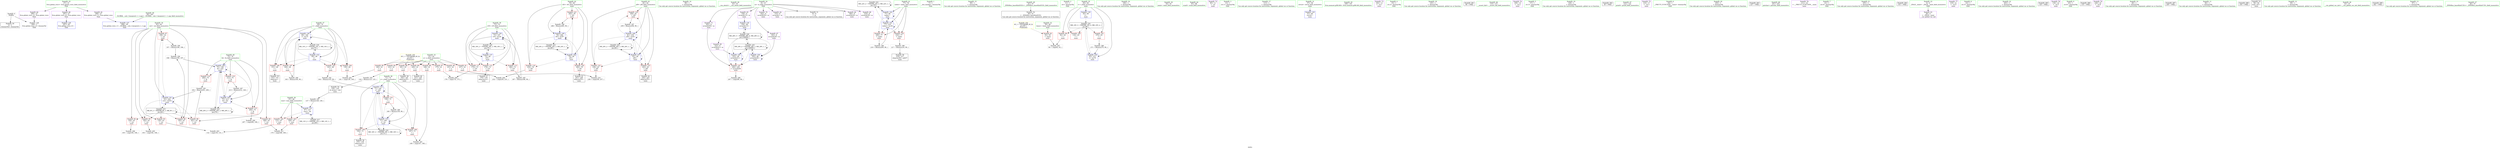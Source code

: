 digraph "SVFG" {
	label="SVFG";

	Node0x55f14d387540 [shape=record,color=grey,label="{NodeID: 0\nNullPtr}"];
	Node0x55f14d387540 -> Node0x55f14d388330[style=solid];
	Node0x55f14d387540 -> Node0x55f14d3ae250[style=solid];
	Node0x55f14d3a8c30 [shape=record,color=red,label="{NodeID: 97\n196\<--63\n\<--cnt\nmain\n}"];
	Node0x55f14d3a8c30 -> Node0x55f14d3b1a10[style=solid];
	Node0x55f14d3879c0 [shape=record,color=green,label="{NodeID: 14\n98\<--1\n\<--dummyObj\nCan only get source location for instruction, argument, global var or function.}"];
	Node0x55f14d3abbb0 [shape=record,color=grey,label="{NodeID: 194\n198 = Binary(195, 197, )\n}"];
	Node0x55f14d3abbb0 -> Node0x55f14d3aec40[style=solid];
	Node0x55f14d3a8770 [shape=record,color=red,label="{NodeID: 111\n174\<--73\n\<--i19\nmain\n}"];
	Node0x55f14d3a8770 -> Node0x55f14d3ac4b0[style=solid];
	Node0x55f14d389ec0 [shape=record,color=green,label="{NodeID: 28\n42\<--43\n__cxa_atexit\<--__cxa_atexit_field_insensitive\n}"];
	Node0x55f14d3b4520 [shape=record,color=grey,label="{NodeID: 208\n247 = cmp(246, 84, )\n}"];
	Node0x55f14d3adfb0 [shape=record,color=red,label="{NodeID: 125\n246\<--245\n\<--arrayidx56\nmain\n}"];
	Node0x55f14d3adfb0 -> Node0x55f14d3b4520[style=solid];
	Node0x55f14d3a7de0 [shape=record,color=green,label="{NodeID: 42\n79\<--80\ni45\<--i45_field_insensitive\nmain\n}"];
	Node0x55f14d3a7de0 -> Node0x55f14d3adad0[style=solid];
	Node0x55f14d3a7de0 -> Node0x55f14d3adba0[style=solid];
	Node0x55f14d3a7de0 -> Node0x55f14d3adc70[style=solid];
	Node0x55f14d3a7de0 -> Node0x55f14d3af120[style=solid];
	Node0x55f14d3a7de0 -> Node0x55f14d3af390[style=solid];
	Node0x55f14d3bde20 [shape=record,color=black,label="{NodeID: 222\nMR_22V_2 = PHI(MR_22V_3, MR_22V_1, )\npts\{78 \}\n}"];
	Node0x55f14d3bde20 -> Node0x55f14d3aede0[style=dashed];
	Node0x55f14d3bde20 -> Node0x55f14d3bde20[style=dashed];
	Node0x55f14d3aeb70 [shape=record,color=blue,label="{NodeID: 139\n73\<--187\ni19\<--inc28\nmain\n}"];
	Node0x55f14d3aeb70 -> Node0x55f14d3a8770[style=dashed];
	Node0x55f14d3aeb70 -> Node0x55f14d3a8840[style=dashed];
	Node0x55f14d3aeb70 -> Node0x55f14d3a8910[style=dashed];
	Node0x55f14d3aeb70 -> Node0x55f14d3aeb70[style=dashed];
	Node0x55f14d3aeb70 -> Node0x55f14d3bd420[style=dashed];
	Node0x55f14d3a96e0 [shape=record,color=black,label="{NodeID: 56\n155\<--154\nidxprom12\<--\nmain\n}"];
	Node0x55f14d3aa240 [shape=record,color=purple,label="{NodeID: 70\n242\<--8\narrayidx54\<--m\nmain\n}"];
	Node0x55f14d3aae30 [shape=record,color=red,label="{NodeID: 84\n123\<--61\n\<--n\nmain\n}"];
	Node0x55f14d3aae30 -> Node0x55f14d3aba30[style=solid];
	Node0x55f14d39afd0 [shape=record,color=green,label="{NodeID: 1\n7\<--1\n__dso_handle\<--dummyObj\nGlob }"];
	Node0x55f14d3a8d00 [shape=record,color=red,label="{NodeID: 98\n201\<--63\n\<--cnt\nmain\n}"];
	Node0x55f14d3a8d00 -> Node0x55f14d3abd30[style=solid];
	Node0x55f14d387a90 [shape=record,color=green,label="{NodeID: 15\n99\<--1\n\<--dummyObj\nCan only get source location for instruction, argument, global var or function.}"];
	Node0x55f14d3abd30 [shape=record,color=grey,label="{NodeID: 195\n202 = Binary(201, 200, )\n}"];
	Node0x55f14d3abd30 -> Node0x55f14d3aed10[style=solid];
	Node0x55f14d3a8840 [shape=record,color=red,label="{NodeID: 112\n178\<--73\n\<--i19\nmain\n}"];
	Node0x55f14d3a8840 -> Node0x55f14d3a97b0[style=solid];
	Node0x55f14d389fc0 [shape=record,color=green,label="{NodeID: 29\n41\<--47\n_ZNSt8ios_base4InitD1Ev\<--_ZNSt8ios_base4InitD1Ev_field_insensitive\n}"];
	Node0x55f14d389fc0 -> Node0x55f14d3a9370[style=solid];
	Node0x55f14d3b46a0 [shape=record,color=grey,label="{NodeID: 209\n207 = cmp(206, 106, )\n}"];
	Node0x55f14d3ae080 [shape=record,color=blue,label="{NodeID: 126\n297\<--28\nllvm.global_ctors_0\<--\nGlob }"];
	Node0x55f14d3a7eb0 [shape=record,color=green,label="{NodeID: 43\n81\<--82\nj49\<--j49_field_insensitive\nmain\n}"];
	Node0x55f14d3a7eb0 -> Node0x55f14d3add40[style=solid];
	Node0x55f14d3a7eb0 -> Node0x55f14d3ade10[style=solid];
	Node0x55f14d3a7eb0 -> Node0x55f14d3adee0[style=solid];
	Node0x55f14d3a7eb0 -> Node0x55f14d3af1f0[style=solid];
	Node0x55f14d3a7eb0 -> Node0x55f14d3af2c0[style=solid];
	Node0x55f14d3be320 [shape=record,color=black,label="{NodeID: 223\nMR_24V_2 = PHI(MR_24V_3, MR_24V_1, )\npts\{80 \}\n}"];
	Node0x55f14d3be320 -> Node0x55f14d3af120[style=dashed];
	Node0x55f14d3be320 -> Node0x55f14d3be320[style=dashed];
	Node0x55f14d3aec40 [shape=record,color=blue,label="{NodeID: 140\n75\<--198\nlb\<--and\nmain\n}"];
	Node0x55f14d3aec40 -> Node0x55f14d3a89e0[style=dashed];
	Node0x55f14d3aec40 -> Node0x55f14d3ad810[style=dashed];
	Node0x55f14d3aec40 -> Node0x55f14d3ad8a0[style=dashed];
	Node0x55f14d3aec40 -> Node0x55f14d3aec40[style=dashed];
	Node0x55f14d3aec40 -> Node0x55f14d3aef80[style=dashed];
	Node0x55f14d3aec40 -> Node0x55f14d3bd920[style=dashed];
	Node0x55f14d3a97b0 [shape=record,color=black,label="{NodeID: 57\n179\<--178\nidxprom23\<--\nmain\n}"];
	Node0x55f14d3aa310 [shape=record,color=purple,label="{NodeID: 71\n245\<--8\narrayidx56\<--m\nmain\n}"];
	Node0x55f14d3aa310 -> Node0x55f14d3adfb0[style=solid];
	Node0x55f14d3aaf00 [shape=record,color=red,label="{NodeID: 85\n140\<--61\n\<--n\nmain\n}"];
	Node0x55f14d3aaf00 -> Node0x55f14d3b3c60[style=solid];
	Node0x55f14d386650 [shape=record,color=green,label="{NodeID: 2\n11\<--1\n.str\<--dummyObj\nGlob }"];
	Node0x55f14d3a8dd0 [shape=record,color=red,label="{NodeID: 99\n92\<--65\n\<--t\nmain\n}"];
	Node0x55f14d3a8dd0 -> Node0x55f14d3b43a0[style=solid];
	Node0x55f14d387b60 [shape=record,color=green,label="{NodeID: 16\n106\<--1\n\<--dummyObj\nCan only get source location for instruction, argument, global var or function.}"];
	Node0x55f14d3abeb0 [shape=record,color=grey,label="{NodeID: 196\n210 = Binary(209, 90, )\n}"];
	Node0x55f14d3abeb0 -> Node0x55f14d3aeeb0[style=solid];
	Node0x55f14d3a8910 [shape=record,color=red,label="{NodeID: 113\n186\<--73\n\<--i19\nmain\n}"];
	Node0x55f14d3a8910 -> Node0x55f14d3b1290[style=solid];
	Node0x55f14d38a0c0 [shape=record,color=green,label="{NodeID: 30\n54\<--55\nmain\<--main_field_insensitive\n}"];
	Node0x55f14d3b4820 [shape=record,color=grey,label="{NodeID: 210\n238 = cmp(236, 237, )\n}"];
	Node0x55f14d3ae150 [shape=record,color=blue,label="{NodeID: 127\n298\<--29\nllvm.global_ctors_1\<--_GLOBAL__sub_I_lmzqwer2_1_1.cpp\nGlob }"];
	Node0x55f14d3a7f80 [shape=record,color=green,label="{NodeID: 44\n87\<--88\nscanf\<--scanf_field_insensitive\n}"];
	Node0x55f14d3be820 [shape=record,color=black,label="{NodeID: 224\nMR_26V_2 = PHI(MR_26V_3, MR_26V_1, )\npts\{82 \}\n}"];
	Node0x55f14d3be820 -> Node0x55f14d3af1f0[style=dashed];
	Node0x55f14d3be820 -> Node0x55f14d3be820[style=dashed];
	Node0x55f14d3aed10 [shape=record,color=blue,label="{NodeID: 141\n63\<--202\ncnt\<--sub32\nmain\n}"];
	Node0x55f14d3aed10 -> Node0x55f14d3ab720[style=dashed];
	Node0x55f14d3aed10 -> Node0x55f14d3a8b60[style=dashed];
	Node0x55f14d3aed10 -> Node0x55f14d3a8c30[style=dashed];
	Node0x55f14d3aed10 -> Node0x55f14d3a8d00[style=dashed];
	Node0x55f14d3aed10 -> Node0x55f14d3aed10[style=dashed];
	Node0x55f14d3aed10 -> Node0x55f14d3bbb20[style=dashed];
	Node0x55f14d3a9880 [shape=record,color=black,label="{NodeID: 58\n182\<--181\nidxprom25\<--\nmain\n}"];
	Node0x55f14d3aa3e0 [shape=record,color=purple,label="{NodeID: 72\n85\<--11\n\<--.str\nmain\n}"];
	Node0x55f14d3aafd0 [shape=record,color=red,label="{NodeID: 86\n148\<--61\n\<--n\nmain\n}"];
	Node0x55f14d3aafd0 -> Node0x55f14d3ac630[style=solid];
	Node0x55f14d388fa0 [shape=record,color=green,label="{NodeID: 3\n13\<--1\n.str.1\<--dummyObj\nGlob }"];
	Node0x55f14d3a8ea0 [shape=record,color=red,label="{NodeID: 100\n118\<--65\n\<--t\nmain\n}"];
	Node0x55f14d387c30 [shape=record,color=green,label="{NodeID: 17\n113\<--1\n\<--dummyObj\nCan only get source location for instruction, argument, global var or function.}"];
	Node0x55f14d3ac030 [shape=record,color=grey,label="{NodeID: 197\n259 = Binary(258, 90, )\n}"];
	Node0x55f14d3ac030 -> Node0x55f14d3af2c0[style=solid];
	Node0x55f14d3a89e0 [shape=record,color=red,label="{NodeID: 114\n200\<--75\n\<--lb\nmain\n}"];
	Node0x55f14d3a89e0 -> Node0x55f14d3abd30[style=solid];
	Node0x55f14d3a7670 [shape=record,color=green,label="{NodeID: 31\n57\<--58\nretval\<--retval_field_insensitive\nmain\n}"];
	Node0x55f14d3a7670 -> Node0x55f14d3ae350[style=solid];
	Node0x55f14d3b49a0 [shape=record,color=grey,label="{NodeID: 211\n170 = cmp(168, 169, )\n}"];
	Node0x55f14d3ae250 [shape=record,color=blue, style = dotted,label="{NodeID: 128\n299\<--3\nllvm.global_ctors_2\<--dummyVal\nGlob }"];
	Node0x55f14d3a8050 [shape=record,color=green,label="{NodeID: 45\n100\<--101\nllvm.memset.p0i8.i64\<--llvm.memset.p0i8.i64_field_insensitive\n}"];
	Node0x55f14d3bed20 [shape=record,color=black,label="{NodeID: 225\nMR_28V_2 = PHI(MR_28V_3, MR_28V_1, )\npts\{100000 \}\n}"];
	Node0x55f14d3bed20 -> Node0x55f14d3adfb0[style=dashed];
	Node0x55f14d3bed20 -> Node0x55f14d3aeaa0[style=dashed];
	Node0x55f14d3bed20 -> Node0x55f14d3af050[style=dashed];
	Node0x55f14d3bed20 -> Node0x55f14d3bed20[style=dashed];
	Node0x55f14d3bed20 -> Node0x55f14d3c0120[style=dashed];
	Node0x55f14d3aede0 [shape=record,color=blue,label="{NodeID: 142\n77\<--84\nindex\<--\nmain\n}"];
	Node0x55f14d3aede0 -> Node0x55f14d3ad930[style=dashed];
	Node0x55f14d3aede0 -> Node0x55f14d3ada00[style=dashed];
	Node0x55f14d3aede0 -> Node0x55f14d3aede0[style=dashed];
	Node0x55f14d3aede0 -> Node0x55f14d3aeeb0[style=dashed];
	Node0x55f14d3aede0 -> Node0x55f14d3bde20[style=dashed];
	Node0x55f14d3a9950 [shape=record,color=black,label="{NodeID: 59\n218\<--217\nidxprom38\<--add37\nmain\n}"];
	Node0x55f14d3aa4b0 [shape=record,color=purple,label="{NodeID: 73\n102\<--13\n\<--.str.1\nmain\n}"];
	Node0x55f14d3ab0a0 [shape=record,color=red,label="{NodeID: 87\n175\<--61\n\<--n\nmain\n}"];
	Node0x55f14d3ab0a0 -> Node0x55f14d3ac4b0[style=solid];
	Node0x55f14d388e20 [shape=record,color=green,label="{NodeID: 4\n15\<--1\n.str.2\<--dummyObj\nGlob }"];
	Node0x55f14d3a8f70 [shape=record,color=red,label="{NodeID: 101\n270\<--65\n\<--t\nmain\n}"];
	Node0x55f14d3a8f70 -> Node0x55f14d3b1710[style=solid];
	Node0x55f14d389520 [shape=record,color=green,label="{NodeID: 18\n125\<--1\n\<--dummyObj\nCan only get source location for instruction, argument, global var or function.}"];
	Node0x55f14d3d6c70 [shape=record,color=black,label="{NodeID: 281\n86 = PHI()\n}"];
	Node0x55f14d3ac1b0 [shape=record,color=grey,label="{NodeID: 198\n217 = Binary(216, 90, )\n}"];
	Node0x55f14d3ac1b0 -> Node0x55f14d3a9950[style=solid];
	Node0x55f14d3ad810 [shape=record,color=red,label="{NodeID: 115\n206\<--75\n\<--lb\nmain\n}"];
	Node0x55f14d3ad810 -> Node0x55f14d3b46a0[style=solid];
	Node0x55f14d3a7700 [shape=record,color=green,label="{NodeID: 32\n59\<--60\ntimes\<--times_field_insensitive\nmain\n}"];
	Node0x55f14d3a7700 -> Node0x55f14d3aad60[style=solid];
	Node0x55f14d3ae350 [shape=record,color=blue,label="{NodeID: 129\n57\<--84\nretval\<--\nmain\n}"];
	Node0x55f14d3a8150 [shape=record,color=green,label="{NodeID: 46\n114\<--115\n__assert_fail\<--__assert_fail_field_insensitive\n}"];
	Node0x55f14d3aeeb0 [shape=record,color=blue,label="{NodeID: 143\n77\<--210\nindex\<--inc36\nmain\n}"];
	Node0x55f14d3aeeb0 -> Node0x55f14d3ad930[style=dashed];
	Node0x55f14d3aeeb0 -> Node0x55f14d3ada00[style=dashed];
	Node0x55f14d3aeeb0 -> Node0x55f14d3aede0[style=dashed];
	Node0x55f14d3aeeb0 -> Node0x55f14d3aeeb0[style=dashed];
	Node0x55f14d3aeeb0 -> Node0x55f14d3bde20[style=dashed];
	Node0x55f14d3a9a20 [shape=record,color=black,label="{NodeID: 60\n221\<--220\nidxprom40\<--\nmain\n}"];
	Node0x55f14d3aa580 [shape=record,color=purple,label="{NodeID: 74\n109\<--15\n\<--.str.2\nmain\n}"];
	Node0x55f14d3c8840 [shape=record,color=yellow,style=double,label="{NodeID: 254\n4V_1 = ENCHI(MR_4V_0)\npts\{60 \}\nFun[main]}"];
	Node0x55f14d3c8840 -> Node0x55f14d3aad60[style=dashed];
	Node0x55f14d3ab170 [shape=record,color=red,label="{NodeID: 88\n181\<--61\n\<--n\nmain\n}"];
	Node0x55f14d3ab170 -> Node0x55f14d3a9880[style=solid];
	Node0x55f14d3885b0 [shape=record,color=green,label="{NodeID: 5\n17\<--1\n.str.3\<--dummyObj\nGlob }"];
	Node0x55f14d3b1290 [shape=record,color=grey,label="{NodeID: 185\n187 = Binary(186, 90, )\n}"];
	Node0x55f14d3b1290 -> Node0x55f14d3aeb70[style=solid];
	Node0x55f14d3a9040 [shape=record,color=red,label="{NodeID: 102\n131\<--67\n\<--max\nmain\n}"];
	Node0x55f14d3a9040 -> Node0x55f14d3b3da0[style=solid];
	Node0x55f14d3895f0 [shape=record,color=green,label="{NodeID: 19\n128\<--1\n\<--dummyObj\nCan only get source location for instruction, argument, global var or function.}"];
	Node0x55f14d3d6d70 [shape=record,color=black,label="{NodeID: 282\n39 = PHI()\n}"];
	Node0x55f14d3ac330 [shape=record,color=grey,label="{NodeID: 199\n266 = Binary(265, 90, )\n}"];
	Node0x55f14d3ac330 -> Node0x55f14d3af390[style=solid];
	Node0x55f14d3ad8a0 [shape=record,color=red,label="{NodeID: 116\n212\<--75\n\<--lb\nmain\n}"];
	Node0x55f14d3ad8a0 -> Node0x55f14d3b1590[style=solid];
	Node0x55f14d3a7790 [shape=record,color=green,label="{NodeID: 33\n61\<--62\nn\<--n_field_insensitive\nmain\n}"];
	Node0x55f14d3a7790 -> Node0x55f14d3aae30[style=solid];
	Node0x55f14d3a7790 -> Node0x55f14d3aaf00[style=solid];
	Node0x55f14d3a7790 -> Node0x55f14d3aafd0[style=solid];
	Node0x55f14d3a7790 -> Node0x55f14d3ab0a0[style=solid];
	Node0x55f14d3a7790 -> Node0x55f14d3ab170[style=solid];
	Node0x55f14d3a7790 -> Node0x55f14d3ab240[style=solid];
	Node0x55f14d3a7790 -> Node0x55f14d3ab310[style=solid];
	Node0x55f14d3a7790 -> Node0x55f14d3ab3e0[style=solid];
	Node0x55f14d3ae420 [shape=record,color=blue,label="{NodeID: 130\n65\<--90\nt\<--\nmain\n}"];
	Node0x55f14d3ae420 -> Node0x55f14d3bc020[style=dashed];
	Node0x55f14d3a8250 [shape=record,color=green,label="{NodeID: 47\n121\<--122\nprintf\<--printf_field_insensitive\n}"];
	Node0x55f14d3aef80 [shape=record,color=blue,label="{NodeID: 144\n75\<--213\nlb\<--shr\nmain\n}"];
	Node0x55f14d3aef80 -> Node0x55f14d3ad810[style=dashed];
	Node0x55f14d3aef80 -> Node0x55f14d3ad8a0[style=dashed];
	Node0x55f14d3aef80 -> Node0x55f14d3aec40[style=dashed];
	Node0x55f14d3aef80 -> Node0x55f14d3aef80[style=dashed];
	Node0x55f14d3aef80 -> Node0x55f14d3bd920[style=dashed];
	Node0x55f14d3a9af0 [shape=record,color=black,label="{NodeID: 61\n241\<--240\nidxprom53\<--\nmain\n}"];
	Node0x55f14d3aa650 [shape=record,color=purple,label="{NodeID: 75\n110\<--17\n\<--.str.3\nmain\n}"];
	Node0x55f14d3c8920 [shape=record,color=yellow,style=double,label="{NodeID: 255\n6V_1 = ENCHI(MR_6V_0)\npts\{62 \}\nFun[main]}"];
	Node0x55f14d3c8920 -> Node0x55f14d3aae30[style=dashed];
	Node0x55f14d3c8920 -> Node0x55f14d3aaf00[style=dashed];
	Node0x55f14d3c8920 -> Node0x55f14d3aafd0[style=dashed];
	Node0x55f14d3c8920 -> Node0x55f14d3ab0a0[style=dashed];
	Node0x55f14d3c8920 -> Node0x55f14d3ab170[style=dashed];
	Node0x55f14d3c8920 -> Node0x55f14d3ab240[style=dashed];
	Node0x55f14d3c8920 -> Node0x55f14d3ab310[style=dashed];
	Node0x55f14d3c8920 -> Node0x55f14d3ab3e0[style=dashed];
	Node0x55f14d3ab240 [shape=record,color=red,label="{NodeID: 89\n220\<--61\n\<--n\nmain\n}"];
	Node0x55f14d3ab240 -> Node0x55f14d3a9a20[style=solid];
	Node0x55f14d388640 [shape=record,color=green,label="{NodeID: 6\n19\<--1\n__PRETTY_FUNCTION__.main\<--dummyObj\nGlob }"];
	Node0x55f14d3b1410 [shape=record,color=grey,label="{NodeID: 186\n165 = Binary(164, 90, )\n}"];
	Node0x55f14d3b1410 -> Node0x55f14d3ae900[style=solid];
	Node0x55f14d3a9110 [shape=record,color=red,label="{NodeID: 103\n169\<--67\n\<--max\nmain\n}"];
	Node0x55f14d3a9110 -> Node0x55f14d3b49a0[style=solid];
	Node0x55f14d3896c0 [shape=record,color=green,label="{NodeID: 20\n250\<--1\n\<--dummyObj\nCan only get source location for instruction, argument, global var or function.}"];
	Node0x55f14d3d6e70 [shape=record,color=black,label="{NodeID: 283\n227 = PHI()\n}"];
	Node0x55f14d3ac4b0 [shape=record,color=grey,label="{NodeID: 200\n176 = cmp(174, 175, )\n}"];
	Node0x55f14d3ad930 [shape=record,color=red,label="{NodeID: 117\n209\<--77\n\<--index\nmain\n}"];
	Node0x55f14d3ad930 -> Node0x55f14d3abeb0[style=solid];
	Node0x55f14d3a7820 [shape=record,color=green,label="{NodeID: 34\n63\<--64\ncnt\<--cnt_field_insensitive\nmain\n}"];
	Node0x55f14d3a7820 -> Node0x55f14d3ab4b0[style=solid];
	Node0x55f14d3a7820 -> Node0x55f14d3ab580[style=solid];
	Node0x55f14d3a7820 -> Node0x55f14d3ab650[style=solid];
	Node0x55f14d3a7820 -> Node0x55f14d3ab720[style=solid];
	Node0x55f14d3a7820 -> Node0x55f14d3a8b60[style=solid];
	Node0x55f14d3a7820 -> Node0x55f14d3a8c30[style=solid];
	Node0x55f14d3a7820 -> Node0x55f14d3a8d00[style=solid];
	Node0x55f14d3a7820 -> Node0x55f14d3aed10[style=solid];
	Node0x55f14d3ae4f0 [shape=record,color=blue,label="{NodeID: 131\n67\<--127\nmax\<--shl\nmain\n}"];
	Node0x55f14d3ae4f0 -> Node0x55f14d3a9040[style=dashed];
	Node0x55f14d3ae4f0 -> Node0x55f14d3a9110[style=dashed];
	Node0x55f14d3ae4f0 -> Node0x55f14d3bc520[style=dashed];
	Node0x55f14d388130 [shape=record,color=green,label="{NodeID: 48\n251\<--252\nputchar\<--putchar_field_insensitive\n}"];
	Node0x55f14d3af050 [shape=record,color=blue,label="{NodeID: 145\n222\<--90\narrayidx41\<--\nmain\n}"];
	Node0x55f14d3af050 -> Node0x55f14d3adfb0[style=dashed];
	Node0x55f14d3af050 -> Node0x55f14d3af050[style=dashed];
	Node0x55f14d3af050 -> Node0x55f14d3bed20[style=dashed];
	Node0x55f14d3a9bc0 [shape=record,color=black,label="{NodeID: 62\n244\<--243\nidxprom55\<--\nmain\n}"];
	Node0x55f14d3aa720 [shape=record,color=purple,label="{NodeID: 76\n111\<--19\n\<--__PRETTY_FUNCTION__.main\nmain\n}"];
	Node0x55f14d3ab310 [shape=record,color=red,label="{NodeID: 90\n231\<--61\n\<--n\nmain\n}"];
	Node0x55f14d3ab310 -> Node0x55f14d3b3f20[style=solid];
	Node0x55f14d38a290 [shape=record,color=green,label="{NodeID: 7\n21\<--1\n.str.4\<--dummyObj\nGlob }"];
	Node0x55f14d3b1590 [shape=record,color=grey,label="{NodeID: 187\n213 = Binary(212, 128, )\n}"];
	Node0x55f14d3b1590 -> Node0x55f14d3aef80[style=solid];
	Node0x55f14d3a91e0 [shape=record,color=red,label="{NodeID: 104\n139\<--69\n\<--i\nmain\n}"];
	Node0x55f14d3a91e0 -> Node0x55f14d3b3c60[style=solid];
	Node0x55f14d389790 [shape=record,color=green,label="{NodeID: 21\n255\<--1\n\<--dummyObj\nCan only get source location for instruction, argument, global var or function.}"];
	Node0x55f14d3d6f70 [shape=record,color=black,label="{NodeID: 284\n103 = PHI()\n}"];
	Node0x55f14d3ac630 [shape=record,color=grey,label="{NodeID: 201\n149 = cmp(147, 148, )\n}"];
	Node0x55f14d3ada00 [shape=record,color=red,label="{NodeID: 118\n216\<--77\n\<--index\nmain\n}"];
	Node0x55f14d3ada00 -> Node0x55f14d3ac1b0[style=solid];
	Node0x55f14d3a78b0 [shape=record,color=green,label="{NodeID: 35\n65\<--66\nt\<--t_field_insensitive\nmain\n}"];
	Node0x55f14d3a78b0 -> Node0x55f14d3a8dd0[style=solid];
	Node0x55f14d3a78b0 -> Node0x55f14d3a8ea0[style=solid];
	Node0x55f14d3a78b0 -> Node0x55f14d3a8f70[style=solid];
	Node0x55f14d3a78b0 -> Node0x55f14d3ae420[style=solid];
	Node0x55f14d3a78b0 -> Node0x55f14d3af460[style=solid];
	Node0x55f14d3bbb20 [shape=record,color=black,label="{NodeID: 215\nMR_8V_2 = PHI(MR_8V_3, MR_8V_1, )\npts\{64 \}\n}"];
	Node0x55f14d3bbb20 -> Node0x55f14d3ab4b0[style=dashed];
	Node0x55f14d3bbb20 -> Node0x55f14d3ab580[style=dashed];
	Node0x55f14d3bbb20 -> Node0x55f14d3ab650[style=dashed];
	Node0x55f14d3bbb20 -> Node0x55f14d3ab720[style=dashed];
	Node0x55f14d3bbb20 -> Node0x55f14d3a8b60[style=dashed];
	Node0x55f14d3bbb20 -> Node0x55f14d3a8c30[style=dashed];
	Node0x55f14d3bbb20 -> Node0x55f14d3a8d00[style=dashed];
	Node0x55f14d3bbb20 -> Node0x55f14d3aed10[style=dashed];
	Node0x55f14d3bbb20 -> Node0x55f14d3bbb20[style=dashed];
	Node0x55f14d3ae5c0 [shape=record,color=blue,label="{NodeID: 132\n69\<--90\ni\<--\nmain\n}"];
	Node0x55f14d3ae5c0 -> Node0x55f14d3a91e0[style=dashed];
	Node0x55f14d3ae5c0 -> Node0x55f14d3a92b0[style=dashed];
	Node0x55f14d3ae5c0 -> Node0x55f14d3a8360[style=dashed];
	Node0x55f14d3ae5c0 -> Node0x55f14d3a8430[style=dashed];
	Node0x55f14d3ae5c0 -> Node0x55f14d3ae900[style=dashed];
	Node0x55f14d3ae5c0 -> Node0x55f14d3bca20[style=dashed];
	Node0x55f14d388230 [shape=record,color=green,label="{NodeID: 49\n29\<--293\n_GLOBAL__sub_I_lmzqwer2_1_1.cpp\<--_GLOBAL__sub_I_lmzqwer2_1_1.cpp_field_insensitive\n}"];
	Node0x55f14d388230 -> Node0x55f14d3ae150[style=solid];
	Node0x55f14d3c0120 [shape=record,color=black,label="{NodeID: 229\nMR_28V_5 = PHI(MR_28V_6, MR_28V_4, )\npts\{100000 \}\n}"];
	Node0x55f14d3c0120 -> Node0x55f14d3adfb0[style=dashed];
	Node0x55f14d3c0120 -> Node0x55f14d3ae760[style=dashed];
	Node0x55f14d3c0120 -> Node0x55f14d3aeaa0[style=dashed];
	Node0x55f14d3c0120 -> Node0x55f14d3af050[style=dashed];
	Node0x55f14d3c0120 -> Node0x55f14d3bed20[style=dashed];
	Node0x55f14d3c0120 -> Node0x55f14d3c0120[style=dashed];
	Node0x55f14d3af120 [shape=record,color=blue,label="{NodeID: 146\n79\<--90\ni45\<--\nmain\n}"];
	Node0x55f14d3af120 -> Node0x55f14d3adad0[style=dashed];
	Node0x55f14d3af120 -> Node0x55f14d3adba0[style=dashed];
	Node0x55f14d3af120 -> Node0x55f14d3adc70[style=dashed];
	Node0x55f14d3af120 -> Node0x55f14d3af390[style=dashed];
	Node0x55f14d3af120 -> Node0x55f14d3be320[style=dashed];
	Node0x55f14d3a9c90 [shape=record,color=purple,label="{NodeID: 63\n38\<--4\n\<--_ZStL8__ioinit\n__cxx_global_var_init\n}"];
	Node0x55f14d3aa7f0 [shape=record,color=purple,label="{NodeID: 77\n119\<--21\n\<--.str.4\nmain\n}"];
	Node0x55f14d3ab3e0 [shape=record,color=red,label="{NodeID: 91\n237\<--61\n\<--n\nmain\n}"];
	Node0x55f14d3ab3e0 -> Node0x55f14d3b4820[style=solid];
	Node0x55f14d38a320 [shape=record,color=green,label="{NodeID: 8\n23\<--1\n.str.5\<--dummyObj\nGlob }"];
	Node0x55f14d3b1710 [shape=record,color=grey,label="{NodeID: 188\n271 = Binary(270, 90, )\n}"];
	Node0x55f14d3b1710 -> Node0x55f14d3af460[style=solid];
	Node0x55f14d3a92b0 [shape=record,color=red,label="{NodeID: 105\n143\<--69\n\<--i\nmain\n}"];
	Node0x55f14d3a92b0 -> Node0x55f14d3ab8b0[style=solid];
	Node0x55f14d3889d0 [shape=record,color=green,label="{NodeID: 22\n263\<--1\n\<--dummyObj\nCan only get source location for instruction, argument, global var or function.}"];
	Node0x55f14d3d7070 [shape=record,color=black,label="{NodeID: 285\n120 = PHI()\n}"];
	Node0x55f14d3b3c60 [shape=record,color=grey,label="{NodeID: 202\n141 = cmp(139, 140, )\n}"];
	Node0x55f14d3adad0 [shape=record,color=red,label="{NodeID: 119\n230\<--79\n\<--i45\nmain\n}"];
	Node0x55f14d3adad0 -> Node0x55f14d3b3f20[style=solid];
	Node0x55f14d3a7940 [shape=record,color=green,label="{NodeID: 36\n67\<--68\nmax\<--max_field_insensitive\nmain\n}"];
	Node0x55f14d3a7940 -> Node0x55f14d3a9040[style=solid];
	Node0x55f14d3a7940 -> Node0x55f14d3a9110[style=solid];
	Node0x55f14d3a7940 -> Node0x55f14d3ae4f0[style=solid];
	Node0x55f14d3bc020 [shape=record,color=black,label="{NodeID: 216\nMR_10V_3 = PHI(MR_10V_4, MR_10V_2, )\npts\{66 \}\n}"];
	Node0x55f14d3bc020 -> Node0x55f14d3a8dd0[style=dashed];
	Node0x55f14d3bc020 -> Node0x55f14d3a8ea0[style=dashed];
	Node0x55f14d3bc020 -> Node0x55f14d3a8f70[style=dashed];
	Node0x55f14d3bc020 -> Node0x55f14d3af460[style=dashed];
	Node0x55f14d3ae690 [shape=record,color=blue,label="{NodeID: 133\n71\<--144\nj\<--add\nmain\n}"];
	Node0x55f14d3ae690 -> Node0x55f14d3a8500[style=dashed];
	Node0x55f14d3ae690 -> Node0x55f14d3a85d0[style=dashed];
	Node0x55f14d3ae690 -> Node0x55f14d3a86a0[style=dashed];
	Node0x55f14d3ae690 -> Node0x55f14d3ae690[style=dashed];
	Node0x55f14d3ae690 -> Node0x55f14d3ae830[style=dashed];
	Node0x55f14d3ae690 -> Node0x55f14d3bcf20[style=dashed];
	Node0x55f14d388330 [shape=record,color=black,label="{NodeID: 50\n2\<--3\ndummyVal\<--dummyVal\n}"];
	Node0x55f14d3af1f0 [shape=record,color=blue,label="{NodeID: 147\n81\<--90\nj49\<--\nmain\n}"];
	Node0x55f14d3af1f0 -> Node0x55f14d3add40[style=dashed];
	Node0x55f14d3af1f0 -> Node0x55f14d3ade10[style=dashed];
	Node0x55f14d3af1f0 -> Node0x55f14d3adee0[style=dashed];
	Node0x55f14d3af1f0 -> Node0x55f14d3af1f0[style=dashed];
	Node0x55f14d3af1f0 -> Node0x55f14d3af2c0[style=dashed];
	Node0x55f14d3af1f0 -> Node0x55f14d3be820[style=dashed];
	Node0x55f14d3a9d60 [shape=record,color=purple,label="{NodeID: 64\n153\<--8\narrayidx\<--m\nmain\n}"];
	Node0x55f14d3aa8c0 [shape=record,color=purple,label="{NodeID: 78\n134\<--23\n\<--.str.5\nmain\n}"];
	Node0x55f14d3ab4b0 [shape=record,color=red,label="{NodeID: 92\n104\<--63\n\<--cnt\nmain\n}"];
	Node0x55f14d3ab4b0 -> Node0x55f14d3b4220[style=solid];
	Node0x55f14d388790 [shape=record,color=green,label="{NodeID: 9\n25\<--1\n.str.6\<--dummyObj\nGlob }"];
	Node0x55f14d3b1890 [shape=record,color=grey,label="{NodeID: 189\n160 = Binary(159, 90, )\n}"];
	Node0x55f14d3b1890 -> Node0x55f14d3ae830[style=solid];
	Node0x55f14d3a8360 [shape=record,color=red,label="{NodeID: 106\n151\<--69\n\<--i\nmain\n}"];
	Node0x55f14d3a8360 -> Node0x55f14d3a9610[style=solid];
	Node0x55f14d388aa0 [shape=record,color=green,label="{NodeID: 23\n4\<--6\n_ZStL8__ioinit\<--_ZStL8__ioinit_field_insensitive\nGlob }"];
	Node0x55f14d388aa0 -> Node0x55f14d3a9c90[style=solid];
	Node0x55f14d3d7170 [shape=record,color=black,label="{NodeID: 286\n135 = PHI()\n}"];
	Node0x55f14d3b3da0 [shape=record,color=grey,label="{NodeID: 203\n132 = cmp(130, 131, )\n}"];
	Node0x55f14d3adba0 [shape=record,color=red,label="{NodeID: 120\n240\<--79\n\<--i45\nmain\n}"];
	Node0x55f14d3adba0 -> Node0x55f14d3a9af0[style=solid];
	Node0x55f14d3a79d0 [shape=record,color=green,label="{NodeID: 37\n69\<--70\ni\<--i_field_insensitive\nmain\n}"];
	Node0x55f14d3a79d0 -> Node0x55f14d3a91e0[style=solid];
	Node0x55f14d3a79d0 -> Node0x55f14d3a92b0[style=solid];
	Node0x55f14d3a79d0 -> Node0x55f14d3a8360[style=solid];
	Node0x55f14d3a79d0 -> Node0x55f14d3a8430[style=solid];
	Node0x55f14d3a79d0 -> Node0x55f14d3ae5c0[style=solid];
	Node0x55f14d3a79d0 -> Node0x55f14d3ae900[style=solid];
	Node0x55f14d3bc520 [shape=record,color=black,label="{NodeID: 217\nMR_12V_2 = PHI(MR_12V_3, MR_12V_1, )\npts\{68 \}\n}"];
	Node0x55f14d3bc520 -> Node0x55f14d3ae4f0[style=dashed];
	Node0x55f14d3ae760 [shape=record,color=blue,label="{NodeID: 134\n156\<--90\narrayidx13\<--\nmain\n}"];
	Node0x55f14d3ae760 -> Node0x55f14d3c0120[style=dashed];
	Node0x55f14d388430 [shape=record,color=black,label="{NodeID: 51\n9\<--8\n\<--m\nCan only get source location for instruction, argument, global var or function.}"];
	Node0x55f14d3af2c0 [shape=record,color=blue,label="{NodeID: 148\n81\<--259\nj49\<--inc63\nmain\n}"];
	Node0x55f14d3af2c0 -> Node0x55f14d3add40[style=dashed];
	Node0x55f14d3af2c0 -> Node0x55f14d3ade10[style=dashed];
	Node0x55f14d3af2c0 -> Node0x55f14d3adee0[style=dashed];
	Node0x55f14d3af2c0 -> Node0x55f14d3af1f0[style=dashed];
	Node0x55f14d3af2c0 -> Node0x55f14d3af2c0[style=dashed];
	Node0x55f14d3af2c0 -> Node0x55f14d3be820[style=dashed];
	Node0x55f14d3a9e30 [shape=record,color=purple,label="{NodeID: 65\n156\<--8\narrayidx13\<--m\nmain\n}"];
	Node0x55f14d3a9e30 -> Node0x55f14d3ae760[style=solid];
	Node0x55f14d3aa990 [shape=record,color=purple,label="{NodeID: 79\n226\<--25\n\<--.str.6\nmain\n}"];
	Node0x55f14d3ab580 [shape=record,color=red,label="{NodeID: 93\n130\<--63\n\<--cnt\nmain\n}"];
	Node0x55f14d3ab580 -> Node0x55f14d3b3da0[style=solid];
	Node0x55f14d388860 [shape=record,color=green,label="{NodeID: 10\n28\<--1\n\<--dummyObj\nCan only get source location for instruction, argument, global var or function.}"];
	Node0x55f14d3b1a10 [shape=record,color=grey,label="{NodeID: 190\n197 = Binary(106, 196, )\n}"];
	Node0x55f14d3b1a10 -> Node0x55f14d3abbb0[style=solid];
	Node0x55f14d3a8430 [shape=record,color=red,label="{NodeID: 107\n164\<--69\n\<--i\nmain\n}"];
	Node0x55f14d3a8430 -> Node0x55f14d3b1410[style=solid];
	Node0x55f14d388b70 [shape=record,color=green,label="{NodeID: 24\n8\<--10\nm\<--m_field_insensitive\nGlob }"];
	Node0x55f14d388b70 -> Node0x55f14d388430[style=solid];
	Node0x55f14d388b70 -> Node0x55f14d3a9d60[style=solid];
	Node0x55f14d388b70 -> Node0x55f14d3a9e30[style=solid];
	Node0x55f14d388b70 -> Node0x55f14d3a9f00[style=solid];
	Node0x55f14d388b70 -> Node0x55f14d3a9fd0[style=solid];
	Node0x55f14d388b70 -> Node0x55f14d3aa0a0[style=solid];
	Node0x55f14d388b70 -> Node0x55f14d3aa170[style=solid];
	Node0x55f14d388b70 -> Node0x55f14d3aa240[style=solid];
	Node0x55f14d388b70 -> Node0x55f14d3aa310[style=solid];
	Node0x55f14d3d7270 [shape=record,color=black,label="{NodeID: 287\n249 = PHI()\n}"];
	Node0x55f14d3b3f20 [shape=record,color=grey,label="{NodeID: 204\n232 = cmp(230, 231, )\n}"];
	Node0x55f14d3adc70 [shape=record,color=red,label="{NodeID: 121\n265\<--79\n\<--i45\nmain\n}"];
	Node0x55f14d3adc70 -> Node0x55f14d3ac330[style=solid];
	Node0x55f14d3a7aa0 [shape=record,color=green,label="{NodeID: 38\n71\<--72\nj\<--j_field_insensitive\nmain\n}"];
	Node0x55f14d3a7aa0 -> Node0x55f14d3a8500[style=solid];
	Node0x55f14d3a7aa0 -> Node0x55f14d3a85d0[style=solid];
	Node0x55f14d3a7aa0 -> Node0x55f14d3a86a0[style=solid];
	Node0x55f14d3a7aa0 -> Node0x55f14d3ae690[style=solid];
	Node0x55f14d3a7aa0 -> Node0x55f14d3ae830[style=solid];
	Node0x55f14d3bca20 [shape=record,color=black,label="{NodeID: 218\nMR_14V_2 = PHI(MR_14V_3, MR_14V_1, )\npts\{70 \}\n}"];
	Node0x55f14d3bca20 -> Node0x55f14d3ae5c0[style=dashed];
	Node0x55f14d3bca20 -> Node0x55f14d3bca20[style=dashed];
	Node0x55f14d3ae830 [shape=record,color=blue,label="{NodeID: 135\n71\<--160\nj\<--inc\nmain\n}"];
	Node0x55f14d3ae830 -> Node0x55f14d3a8500[style=dashed];
	Node0x55f14d3ae830 -> Node0x55f14d3a85d0[style=dashed];
	Node0x55f14d3ae830 -> Node0x55f14d3a86a0[style=dashed];
	Node0x55f14d3ae830 -> Node0x55f14d3ae690[style=dashed];
	Node0x55f14d3ae830 -> Node0x55f14d3ae830[style=dashed];
	Node0x55f14d3ae830 -> Node0x55f14d3bcf20[style=dashed];
	Node0x55f14d3a9370 [shape=record,color=black,label="{NodeID: 52\n40\<--41\n\<--_ZNSt8ios_base4InitD1Ev\nCan only get source location for instruction, argument, global var or function.}"];
	Node0x55f14d3af390 [shape=record,color=blue,label="{NodeID: 149\n79\<--266\ni45\<--inc67\nmain\n}"];
	Node0x55f14d3af390 -> Node0x55f14d3adad0[style=dashed];
	Node0x55f14d3af390 -> Node0x55f14d3adba0[style=dashed];
	Node0x55f14d3af390 -> Node0x55f14d3adc70[style=dashed];
	Node0x55f14d3af390 -> Node0x55f14d3af390[style=dashed];
	Node0x55f14d3af390 -> Node0x55f14d3be320[style=dashed];
	Node0x55f14d3a9f00 [shape=record,color=purple,label="{NodeID: 66\n180\<--8\narrayidx24\<--m\nmain\n}"];
	Node0x55f14d3aaa60 [shape=record,color=purple,label="{NodeID: 80\n297\<--27\nllvm.global_ctors_0\<--llvm.global_ctors\nGlob }"];
	Node0x55f14d3aaa60 -> Node0x55f14d3ae080[style=solid];
	Node0x55f14d3ab650 [shape=record,color=red,label="{NodeID: 94\n168\<--63\n\<--cnt\nmain\n}"];
	Node0x55f14d3ab650 -> Node0x55f14d3b49a0[style=solid];
	Node0x55f14d3876e0 [shape=record,color=green,label="{NodeID: 11\n84\<--1\n\<--dummyObj\nCan only get source location for instruction, argument, global var or function.}"];
	Node0x55f14d3b1b90 [shape=record,color=grey,label="{NodeID: 191\n127 = Binary(128, 126, )\n}"];
	Node0x55f14d3b1b90 -> Node0x55f14d3ae4f0[style=solid];
	Node0x55f14d3a8500 [shape=record,color=red,label="{NodeID: 108\n147\<--71\n\<--j\nmain\n}"];
	Node0x55f14d3a8500 -> Node0x55f14d3ac630[style=solid];
	Node0x55f14d388c70 [shape=record,color=green,label="{NodeID: 25\n27\<--31\nllvm.global_ctors\<--llvm.global_ctors_field_insensitive\nGlob }"];
	Node0x55f14d388c70 -> Node0x55f14d3aaa60[style=solid];
	Node0x55f14d388c70 -> Node0x55f14d3aab60[style=solid];
	Node0x55f14d388c70 -> Node0x55f14d3aac60[style=solid];
	Node0x55f14d3d7370 [shape=record,color=black,label="{NodeID: 288\n254 = PHI()\n}"];
	Node0x55f14d3b40a0 [shape=record,color=grey,label="{NodeID: 205\n193 = cmp(192, 106, )\n}"];
	Node0x55f14d3add40 [shape=record,color=red,label="{NodeID: 122\n236\<--81\n\<--j49\nmain\n}"];
	Node0x55f14d3add40 -> Node0x55f14d3b4820[style=solid];
	Node0x55f14d3a7b70 [shape=record,color=green,label="{NodeID: 39\n73\<--74\ni19\<--i19_field_insensitive\nmain\n}"];
	Node0x55f14d3a7b70 -> Node0x55f14d3a8770[style=solid];
	Node0x55f14d3a7b70 -> Node0x55f14d3a8840[style=solid];
	Node0x55f14d3a7b70 -> Node0x55f14d3a8910[style=solid];
	Node0x55f14d3a7b70 -> Node0x55f14d3ae9d0[style=solid];
	Node0x55f14d3a7b70 -> Node0x55f14d3aeb70[style=solid];
	Node0x55f14d3bcf20 [shape=record,color=black,label="{NodeID: 219\nMR_16V_2 = PHI(MR_16V_3, MR_16V_1, )\npts\{72 \}\n}"];
	Node0x55f14d3bcf20 -> Node0x55f14d3ae690[style=dashed];
	Node0x55f14d3bcf20 -> Node0x55f14d3bcf20[style=dashed];
	Node0x55f14d3ae900 [shape=record,color=blue,label="{NodeID: 136\n69\<--165\ni\<--inc15\nmain\n}"];
	Node0x55f14d3ae900 -> Node0x55f14d3a91e0[style=dashed];
	Node0x55f14d3ae900 -> Node0x55f14d3a92b0[style=dashed];
	Node0x55f14d3ae900 -> Node0x55f14d3a8360[style=dashed];
	Node0x55f14d3ae900 -> Node0x55f14d3a8430[style=dashed];
	Node0x55f14d3ae900 -> Node0x55f14d3ae900[style=dashed];
	Node0x55f14d3ae900 -> Node0x55f14d3bca20[style=dashed];
	Node0x55f14d3a9470 [shape=record,color=black,label="{NodeID: 53\n56\<--84\nmain_ret\<--\nmain\n}"];
	Node0x55f14d3af460 [shape=record,color=blue,label="{NodeID: 150\n65\<--271\nt\<--inc70\nmain\n}"];
	Node0x55f14d3af460 -> Node0x55f14d3bc020[style=dashed];
	Node0x55f14d3a9fd0 [shape=record,color=purple,label="{NodeID: 67\n183\<--8\narrayidx26\<--m\nmain\n}"];
	Node0x55f14d3a9fd0 -> Node0x55f14d3aeaa0[style=solid];
	Node0x55f14d3aab60 [shape=record,color=purple,label="{NodeID: 81\n298\<--27\nllvm.global_ctors_1\<--llvm.global_ctors\nGlob }"];
	Node0x55f14d3aab60 -> Node0x55f14d3ae150[style=solid];
	Node0x55f14d3ab720 [shape=record,color=red,label="{NodeID: 95\n192\<--63\n\<--cnt\nmain\n}"];
	Node0x55f14d3ab720 -> Node0x55f14d3b40a0[style=solid];
	Node0x55f14d3877b0 [shape=record,color=green,label="{NodeID: 12\n90\<--1\n\<--dummyObj\nCan only get source location for instruction, argument, global var or function.}"];
	Node0x55f14d3ab8b0 [shape=record,color=grey,label="{NodeID: 192\n144 = Binary(143, 90, )\n}"];
	Node0x55f14d3ab8b0 -> Node0x55f14d3ae690[style=solid];
	Node0x55f14d3a85d0 [shape=record,color=red,label="{NodeID: 109\n154\<--71\n\<--j\nmain\n}"];
	Node0x55f14d3a85d0 -> Node0x55f14d3a96e0[style=solid];
	Node0x55f14d389cf0 [shape=record,color=green,label="{NodeID: 26\n32\<--33\n__cxx_global_var_init\<--__cxx_global_var_init_field_insensitive\n}"];
	Node0x55f14d3d7470 [shape=record,color=black,label="{NodeID: 289\n262 = PHI()\n}"];
	Node0x55f14d3b4220 [shape=record,color=grey,label="{NodeID: 206\n105 = cmp(104, 106, )\n}"];
	Node0x55f14d3ade10 [shape=record,color=red,label="{NodeID: 123\n243\<--81\n\<--j49\nmain\n}"];
	Node0x55f14d3ade10 -> Node0x55f14d3a9bc0[style=solid];
	Node0x55f14d3a7c40 [shape=record,color=green,label="{NodeID: 40\n75\<--76\nlb\<--lb_field_insensitive\nmain\n}"];
	Node0x55f14d3a7c40 -> Node0x55f14d3a89e0[style=solid];
	Node0x55f14d3a7c40 -> Node0x55f14d3ad810[style=solid];
	Node0x55f14d3a7c40 -> Node0x55f14d3ad8a0[style=solid];
	Node0x55f14d3a7c40 -> Node0x55f14d3aec40[style=solid];
	Node0x55f14d3a7c40 -> Node0x55f14d3aef80[style=solid];
	Node0x55f14d3bd420 [shape=record,color=black,label="{NodeID: 220\nMR_18V_2 = PHI(MR_18V_3, MR_18V_1, )\npts\{74 \}\n}"];
	Node0x55f14d3bd420 -> Node0x55f14d3ae9d0[style=dashed];
	Node0x55f14d3bd420 -> Node0x55f14d3bd420[style=dashed];
	Node0x55f14d3ae9d0 [shape=record,color=blue,label="{NodeID: 137\n73\<--90\ni19\<--\nmain\n}"];
	Node0x55f14d3ae9d0 -> Node0x55f14d3a8770[style=dashed];
	Node0x55f14d3ae9d0 -> Node0x55f14d3a8840[style=dashed];
	Node0x55f14d3ae9d0 -> Node0x55f14d3a8910[style=dashed];
	Node0x55f14d3ae9d0 -> Node0x55f14d3aeb70[style=dashed];
	Node0x55f14d3ae9d0 -> Node0x55f14d3bd420[style=dashed];
	Node0x55f14d3a9540 [shape=record,color=black,label="{NodeID: 54\n126\<--124\nsh_prom\<--sub\nmain\n}"];
	Node0x55f14d3a9540 -> Node0x55f14d3b1b90[style=solid];
	Node0x55f14d3aa0a0 [shape=record,color=purple,label="{NodeID: 68\n219\<--8\narrayidx39\<--m\nmain\n}"];
	Node0x55f14d3aac60 [shape=record,color=purple,label="{NodeID: 82\n299\<--27\nllvm.global_ctors_2\<--llvm.global_ctors\nGlob }"];
	Node0x55f14d3aac60 -> Node0x55f14d3ae250[style=solid];
	Node0x55f14d3a8b60 [shape=record,color=red,label="{NodeID: 96\n195\<--63\n\<--cnt\nmain\n}"];
	Node0x55f14d3a8b60 -> Node0x55f14d3abbb0[style=solid];
	Node0x55f14d387880 [shape=record,color=green,label="{NodeID: 13\n97\<--1\n\<--dummyObj\nCan only get source location for instruction, argument, global var or function.}"];
	Node0x55f14d3aba30 [shape=record,color=grey,label="{NodeID: 193\n124 = Binary(123, 125, )\n}"];
	Node0x55f14d3aba30 -> Node0x55f14d3a9540[style=solid];
	Node0x55f14d3a86a0 [shape=record,color=red,label="{NodeID: 110\n159\<--71\n\<--j\nmain\n}"];
	Node0x55f14d3a86a0 -> Node0x55f14d3b1890[style=solid];
	Node0x55f14d389dc0 [shape=record,color=green,label="{NodeID: 27\n36\<--37\n_ZNSt8ios_base4InitC1Ev\<--_ZNSt8ios_base4InitC1Ev_field_insensitive\n}"];
	Node0x55f14d3b43a0 [shape=record,color=grey,label="{NodeID: 207\n94 = cmp(92, 93, )\n}"];
	Node0x55f14d3adee0 [shape=record,color=red,label="{NodeID: 124\n258\<--81\n\<--j49\nmain\n}"];
	Node0x55f14d3adee0 -> Node0x55f14d3ac030[style=solid];
	Node0x55f14d3a7d10 [shape=record,color=green,label="{NodeID: 41\n77\<--78\nindex\<--index_field_insensitive\nmain\n}"];
	Node0x55f14d3a7d10 -> Node0x55f14d3ad930[style=solid];
	Node0x55f14d3a7d10 -> Node0x55f14d3ada00[style=solid];
	Node0x55f14d3a7d10 -> Node0x55f14d3aede0[style=solid];
	Node0x55f14d3a7d10 -> Node0x55f14d3aeeb0[style=solid];
	Node0x55f14d3bd920 [shape=record,color=black,label="{NodeID: 221\nMR_20V_2 = PHI(MR_20V_3, MR_20V_1, )\npts\{76 \}\n}"];
	Node0x55f14d3bd920 -> Node0x55f14d3aec40[style=dashed];
	Node0x55f14d3bd920 -> Node0x55f14d3bd920[style=dashed];
	Node0x55f14d3aeaa0 [shape=record,color=blue,label="{NodeID: 138\n183\<--90\narrayidx26\<--\nmain\n}"];
	Node0x55f14d3aeaa0 -> Node0x55f14d3adfb0[style=dashed];
	Node0x55f14d3aeaa0 -> Node0x55f14d3aeaa0[style=dashed];
	Node0x55f14d3aeaa0 -> Node0x55f14d3bed20[style=dashed];
	Node0x55f14d3a9610 [shape=record,color=black,label="{NodeID: 55\n152\<--151\nidxprom\<--\nmain\n}"];
	Node0x55f14d3aa170 [shape=record,color=purple,label="{NodeID: 69\n222\<--8\narrayidx41\<--m\nmain\n}"];
	Node0x55f14d3aa170 -> Node0x55f14d3af050[style=solid];
	Node0x55f14d3aad60 [shape=record,color=red,label="{NodeID: 83\n93\<--59\n\<--times\nmain\n}"];
	Node0x55f14d3aad60 -> Node0x55f14d3b43a0[style=solid];
}
